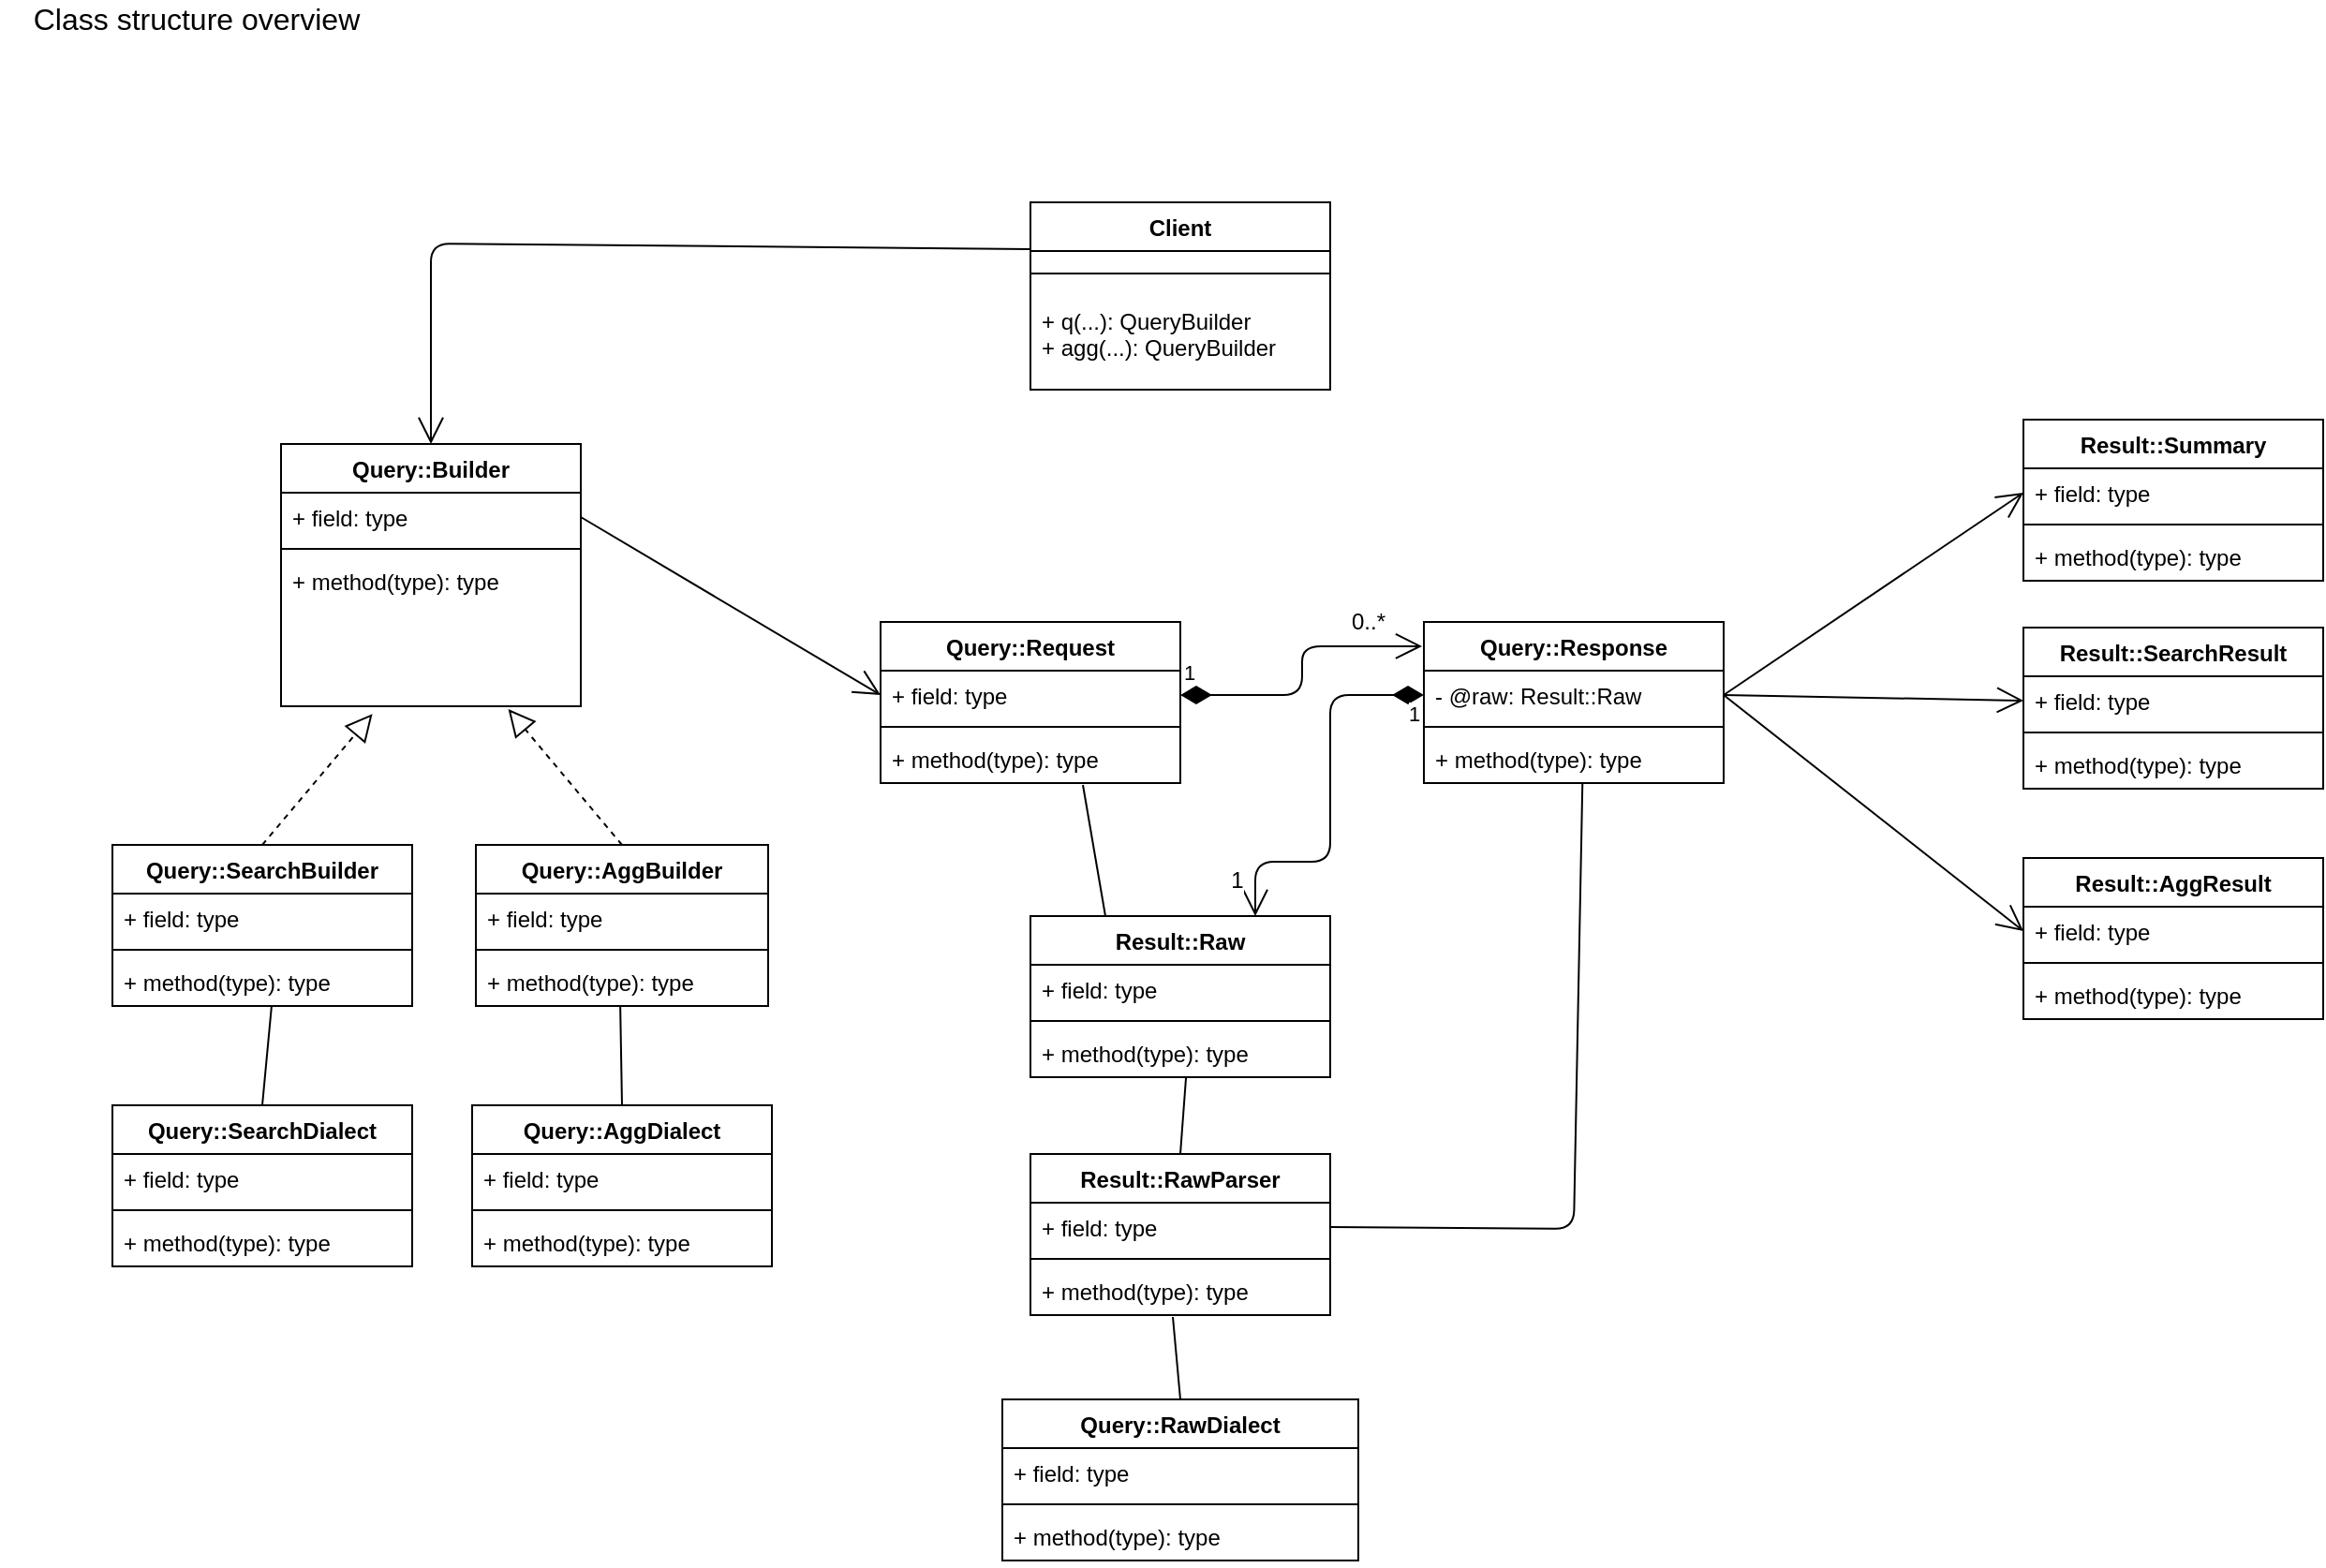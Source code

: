 <mxfile version="10.8.0" type="device"><diagram id="pMNjfHzp7TyendTe6ShR" name="Page-1"><mxGraphModel dx="1080" dy="855" grid="1" gridSize="10" guides="1" tooltips="1" connect="1" arrows="1" fold="1" page="1" pageScale="1" pageWidth="1654" pageHeight="1169" math="0" shadow="0"><root><mxCell id="0"/><mxCell id="1" parent="0"/><mxCell id="pKXp8uNiMyxYFPn0GI6S-1" value="Query::Response&#10;" style="swimlane;fontStyle=1;align=center;verticalAlign=top;childLayout=stackLayout;horizontal=1;startSize=26;horizontalStack=0;resizeParent=1;resizeParentMax=0;resizeLast=0;collapsible=1;marginBottom=0;" parent="1" vertex="1"><mxGeometry x="760" y="332" width="160" height="86" as="geometry"/></mxCell><mxCell id="pKXp8uNiMyxYFPn0GI6S-2" value="- @raw: Result::Raw" style="text;strokeColor=none;fillColor=none;align=left;verticalAlign=top;spacingLeft=4;spacingRight=4;overflow=hidden;rotatable=0;points=[[0,0.5],[1,0.5]];portConstraint=eastwest;" parent="pKXp8uNiMyxYFPn0GI6S-1" vertex="1"><mxGeometry y="26" width="160" height="26" as="geometry"/></mxCell><mxCell id="pKXp8uNiMyxYFPn0GI6S-3" value="" style="line;strokeWidth=1;fillColor=none;align=left;verticalAlign=middle;spacingTop=-1;spacingLeft=3;spacingRight=3;rotatable=0;labelPosition=right;points=[];portConstraint=eastwest;" parent="pKXp8uNiMyxYFPn0GI6S-1" vertex="1"><mxGeometry y="52" width="160" height="8" as="geometry"/></mxCell><mxCell id="pKXp8uNiMyxYFPn0GI6S-4" value="+ method(type): type" style="text;strokeColor=none;fillColor=none;align=left;verticalAlign=top;spacingLeft=4;spacingRight=4;overflow=hidden;rotatable=0;points=[[0,0.5],[1,0.5]];portConstraint=eastwest;" parent="pKXp8uNiMyxYFPn0GI6S-1" vertex="1"><mxGeometry y="60" width="160" height="26" as="geometry"/></mxCell><mxCell id="pKXp8uNiMyxYFPn0GI6S-5" value="Query::Builder&#10;" style="swimlane;fontStyle=1;align=center;verticalAlign=top;childLayout=stackLayout;horizontal=1;startSize=26;horizontalStack=0;resizeParent=1;resizeParentMax=0;resizeLast=0;collapsible=1;marginBottom=0;" parent="1" vertex="1"><mxGeometry x="150" y="237" width="160" height="140" as="geometry"/></mxCell><mxCell id="pKXp8uNiMyxYFPn0GI6S-6" value="+ field: type" style="text;strokeColor=none;fillColor=none;align=left;verticalAlign=top;spacingLeft=4;spacingRight=4;overflow=hidden;rotatable=0;points=[[0,0.5],[1,0.5]];portConstraint=eastwest;" parent="pKXp8uNiMyxYFPn0GI6S-5" vertex="1"><mxGeometry y="26" width="160" height="26" as="geometry"/></mxCell><mxCell id="pKXp8uNiMyxYFPn0GI6S-7" value="" style="line;strokeWidth=1;fillColor=none;align=left;verticalAlign=middle;spacingTop=-1;spacingLeft=3;spacingRight=3;rotatable=0;labelPosition=right;points=[];portConstraint=eastwest;" parent="pKXp8uNiMyxYFPn0GI6S-5" vertex="1"><mxGeometry y="52" width="160" height="8" as="geometry"/></mxCell><mxCell id="pKXp8uNiMyxYFPn0GI6S-8" value="+ method(type): type" style="text;strokeColor=none;fillColor=none;align=left;verticalAlign=top;spacingLeft=4;spacingRight=4;overflow=hidden;rotatable=0;points=[[0,0.5],[1,0.5]];portConstraint=eastwest;" parent="pKXp8uNiMyxYFPn0GI6S-5" vertex="1"><mxGeometry y="60" width="160" height="80" as="geometry"/></mxCell><mxCell id="pKXp8uNiMyxYFPn0GI6S-9" value="Query::SearchBuilder" style="swimlane;fontStyle=1;align=center;verticalAlign=top;childLayout=stackLayout;horizontal=1;startSize=26;horizontalStack=0;resizeParent=1;resizeParentMax=0;resizeLast=0;collapsible=1;marginBottom=0;" parent="1" vertex="1"><mxGeometry x="60" y="451" width="160" height="86" as="geometry"/></mxCell><mxCell id="pKXp8uNiMyxYFPn0GI6S-10" value="+ field: type" style="text;strokeColor=none;fillColor=none;align=left;verticalAlign=top;spacingLeft=4;spacingRight=4;overflow=hidden;rotatable=0;points=[[0,0.5],[1,0.5]];portConstraint=eastwest;" parent="pKXp8uNiMyxYFPn0GI6S-9" vertex="1"><mxGeometry y="26" width="160" height="26" as="geometry"/></mxCell><mxCell id="pKXp8uNiMyxYFPn0GI6S-11" value="" style="line;strokeWidth=1;fillColor=none;align=left;verticalAlign=middle;spacingTop=-1;spacingLeft=3;spacingRight=3;rotatable=0;labelPosition=right;points=[];portConstraint=eastwest;" parent="pKXp8uNiMyxYFPn0GI6S-9" vertex="1"><mxGeometry y="52" width="160" height="8" as="geometry"/></mxCell><mxCell id="pKXp8uNiMyxYFPn0GI6S-12" value="+ method(type): type" style="text;strokeColor=none;fillColor=none;align=left;verticalAlign=top;spacingLeft=4;spacingRight=4;overflow=hidden;rotatable=0;points=[[0,0.5],[1,0.5]];portConstraint=eastwest;" parent="pKXp8uNiMyxYFPn0GI6S-9" vertex="1"><mxGeometry y="60" width="160" height="26" as="geometry"/></mxCell><mxCell id="pKXp8uNiMyxYFPn0GI6S-13" value="Query::AggBuilder" style="swimlane;fontStyle=1;align=center;verticalAlign=top;childLayout=stackLayout;horizontal=1;startSize=26;horizontalStack=0;resizeParent=1;resizeParentMax=0;resizeLast=0;collapsible=1;marginBottom=0;" parent="1" vertex="1"><mxGeometry x="254" y="451" width="156" height="86" as="geometry"/></mxCell><mxCell id="pKXp8uNiMyxYFPn0GI6S-14" value="+ field: type" style="text;strokeColor=none;fillColor=none;align=left;verticalAlign=top;spacingLeft=4;spacingRight=4;overflow=hidden;rotatable=0;points=[[0,0.5],[1,0.5]];portConstraint=eastwest;" parent="pKXp8uNiMyxYFPn0GI6S-13" vertex="1"><mxGeometry y="26" width="156" height="26" as="geometry"/></mxCell><mxCell id="pKXp8uNiMyxYFPn0GI6S-15" value="" style="line;strokeWidth=1;fillColor=none;align=left;verticalAlign=middle;spacingTop=-1;spacingLeft=3;spacingRight=3;rotatable=0;labelPosition=right;points=[];portConstraint=eastwest;" parent="pKXp8uNiMyxYFPn0GI6S-13" vertex="1"><mxGeometry y="52" width="156" height="8" as="geometry"/></mxCell><mxCell id="pKXp8uNiMyxYFPn0GI6S-16" value="+ method(type): type" style="text;strokeColor=none;fillColor=none;align=left;verticalAlign=top;spacingLeft=4;spacingRight=4;overflow=hidden;rotatable=0;points=[[0,0.5],[1,0.5]];portConstraint=eastwest;" parent="pKXp8uNiMyxYFPn0GI6S-13" vertex="1"><mxGeometry y="60" width="156" height="26" as="geometry"/></mxCell><mxCell id="pKXp8uNiMyxYFPn0GI6S-17" value="Query::AggDialect" style="swimlane;fontStyle=1;align=center;verticalAlign=top;childLayout=stackLayout;horizontal=1;startSize=26;horizontalStack=0;resizeParent=1;resizeParentMax=0;resizeLast=0;collapsible=1;marginBottom=0;" parent="1" vertex="1"><mxGeometry x="252" y="590" width="160" height="86" as="geometry"/></mxCell><mxCell id="pKXp8uNiMyxYFPn0GI6S-18" value="+ field: type" style="text;strokeColor=none;fillColor=none;align=left;verticalAlign=top;spacingLeft=4;spacingRight=4;overflow=hidden;rotatable=0;points=[[0,0.5],[1,0.5]];portConstraint=eastwest;" parent="pKXp8uNiMyxYFPn0GI6S-17" vertex="1"><mxGeometry y="26" width="160" height="26" as="geometry"/></mxCell><mxCell id="pKXp8uNiMyxYFPn0GI6S-19" value="" style="line;strokeWidth=1;fillColor=none;align=left;verticalAlign=middle;spacingTop=-1;spacingLeft=3;spacingRight=3;rotatable=0;labelPosition=right;points=[];portConstraint=eastwest;" parent="pKXp8uNiMyxYFPn0GI6S-17" vertex="1"><mxGeometry y="52" width="160" height="8" as="geometry"/></mxCell><mxCell id="pKXp8uNiMyxYFPn0GI6S-20" value="+ method(type): type" style="text;strokeColor=none;fillColor=none;align=left;verticalAlign=top;spacingLeft=4;spacingRight=4;overflow=hidden;rotatable=0;points=[[0,0.5],[1,0.5]];portConstraint=eastwest;" parent="pKXp8uNiMyxYFPn0GI6S-17" vertex="1"><mxGeometry y="60" width="160" height="26" as="geometry"/></mxCell><mxCell id="pKXp8uNiMyxYFPn0GI6S-21" value="Query::SearchDialect" style="swimlane;fontStyle=1;align=center;verticalAlign=top;childLayout=stackLayout;horizontal=1;startSize=26;horizontalStack=0;resizeParent=1;resizeParentMax=0;resizeLast=0;collapsible=1;marginBottom=0;" parent="1" vertex="1"><mxGeometry x="60" y="590" width="160" height="86" as="geometry"/></mxCell><mxCell id="pKXp8uNiMyxYFPn0GI6S-22" value="+ field: type" style="text;strokeColor=none;fillColor=none;align=left;verticalAlign=top;spacingLeft=4;spacingRight=4;overflow=hidden;rotatable=0;points=[[0,0.5],[1,0.5]];portConstraint=eastwest;" parent="pKXp8uNiMyxYFPn0GI6S-21" vertex="1"><mxGeometry y="26" width="160" height="26" as="geometry"/></mxCell><mxCell id="pKXp8uNiMyxYFPn0GI6S-23" value="" style="line;strokeWidth=1;fillColor=none;align=left;verticalAlign=middle;spacingTop=-1;spacingLeft=3;spacingRight=3;rotatable=0;labelPosition=right;points=[];portConstraint=eastwest;" parent="pKXp8uNiMyxYFPn0GI6S-21" vertex="1"><mxGeometry y="52" width="160" height="8" as="geometry"/></mxCell><mxCell id="pKXp8uNiMyxYFPn0GI6S-24" value="+ method(type): type" style="text;strokeColor=none;fillColor=none;align=left;verticalAlign=top;spacingLeft=4;spacingRight=4;overflow=hidden;rotatable=0;points=[[0,0.5],[1,0.5]];portConstraint=eastwest;" parent="pKXp8uNiMyxYFPn0GI6S-21" vertex="1"><mxGeometry y="60" width="160" height="26" as="geometry"/></mxCell><mxCell id="pKXp8uNiMyxYFPn0GI6S-25" value="" style="endArrow=block;dashed=1;endFill=0;endSize=12;html=1;exitX=0.5;exitY=0;exitDx=0;exitDy=0;entryX=0.758;entryY=1.019;entryDx=0;entryDy=0;entryPerimeter=0;" parent="1" source="pKXp8uNiMyxYFPn0GI6S-13" target="pKXp8uNiMyxYFPn0GI6S-8" edge="1"><mxGeometry width="160" relative="1" as="geometry"><mxPoint x="450" y="601" as="sourcePoint"/><mxPoint x="610" y="601" as="targetPoint"/></mxGeometry></mxCell><mxCell id="pKXp8uNiMyxYFPn0GI6S-26" value="" style="endArrow=block;dashed=1;endFill=0;endSize=12;html=1;exitX=0.5;exitY=0;exitDx=0;exitDy=0;entryX=0.305;entryY=1.051;entryDx=0;entryDy=0;entryPerimeter=0;" parent="1" source="pKXp8uNiMyxYFPn0GI6S-9" target="pKXp8uNiMyxYFPn0GI6S-8" edge="1"><mxGeometry width="160" relative="1" as="geometry"><mxPoint x="10" y="551" as="sourcePoint"/><mxPoint x="170" y="551" as="targetPoint"/></mxGeometry></mxCell><mxCell id="pKXp8uNiMyxYFPn0GI6S-32" value="Client&#10;" style="swimlane;fontStyle=1;align=center;verticalAlign=top;childLayout=stackLayout;horizontal=1;startSize=26;horizontalStack=0;resizeParent=1;resizeParentMax=0;resizeLast=0;collapsible=1;marginBottom=0;" parent="1" vertex="1"><mxGeometry x="550" y="108" width="160" height="100" as="geometry"/></mxCell><mxCell id="pKXp8uNiMyxYFPn0GI6S-34" value="" style="line;strokeWidth=1;fillColor=none;align=left;verticalAlign=middle;spacingTop=-1;spacingLeft=3;spacingRight=3;rotatable=0;labelPosition=right;points=[];portConstraint=eastwest;" parent="pKXp8uNiMyxYFPn0GI6S-32" vertex="1"><mxGeometry y="26" width="160" height="24" as="geometry"/></mxCell><mxCell id="pKXp8uNiMyxYFPn0GI6S-35" value="+ q(...): QueryBuilder&#10;+ agg(...): QueryBuilder&#10;" style="text;strokeColor=none;fillColor=none;align=left;verticalAlign=top;spacingLeft=4;spacingRight=4;overflow=hidden;rotatable=0;points=[[0,0.5],[1,0.5]];portConstraint=eastwest;" parent="pKXp8uNiMyxYFPn0GI6S-32" vertex="1"><mxGeometry y="50" width="160" height="50" as="geometry"/></mxCell><mxCell id="pKXp8uNiMyxYFPn0GI6S-36" value="Result::Summary&#10;&#10;" style="swimlane;fontStyle=1;align=center;verticalAlign=top;childLayout=stackLayout;horizontal=1;startSize=26;horizontalStack=0;resizeParent=1;resizeParentMax=0;resizeLast=0;collapsible=1;marginBottom=0;" parent="1" vertex="1"><mxGeometry x="1080" y="224" width="160" height="86" as="geometry"/></mxCell><mxCell id="pKXp8uNiMyxYFPn0GI6S-37" value="+ field: type" style="text;strokeColor=none;fillColor=none;align=left;verticalAlign=top;spacingLeft=4;spacingRight=4;overflow=hidden;rotatable=0;points=[[0,0.5],[1,0.5]];portConstraint=eastwest;" parent="pKXp8uNiMyxYFPn0GI6S-36" vertex="1"><mxGeometry y="26" width="160" height="26" as="geometry"/></mxCell><mxCell id="pKXp8uNiMyxYFPn0GI6S-38" value="" style="line;strokeWidth=1;fillColor=none;align=left;verticalAlign=middle;spacingTop=-1;spacingLeft=3;spacingRight=3;rotatable=0;labelPosition=right;points=[];portConstraint=eastwest;" parent="pKXp8uNiMyxYFPn0GI6S-36" vertex="1"><mxGeometry y="52" width="160" height="8" as="geometry"/></mxCell><mxCell id="pKXp8uNiMyxYFPn0GI6S-39" value="+ method(type): type" style="text;strokeColor=none;fillColor=none;align=left;verticalAlign=top;spacingLeft=4;spacingRight=4;overflow=hidden;rotatable=0;points=[[0,0.5],[1,0.5]];portConstraint=eastwest;" parent="pKXp8uNiMyxYFPn0GI6S-36" vertex="1"><mxGeometry y="60" width="160" height="26" as="geometry"/></mxCell><mxCell id="pKXp8uNiMyxYFPn0GI6S-40" value="Result::SearchResult&#10;" style="swimlane;fontStyle=1;align=center;verticalAlign=top;childLayout=stackLayout;horizontal=1;startSize=26;horizontalStack=0;resizeParent=1;resizeParentMax=0;resizeLast=0;collapsible=1;marginBottom=0;" parent="1" vertex="1"><mxGeometry x="1080" y="335" width="160" height="86" as="geometry"/></mxCell><mxCell id="pKXp8uNiMyxYFPn0GI6S-41" value="+ field: type" style="text;strokeColor=none;fillColor=none;align=left;verticalAlign=top;spacingLeft=4;spacingRight=4;overflow=hidden;rotatable=0;points=[[0,0.5],[1,0.5]];portConstraint=eastwest;" parent="pKXp8uNiMyxYFPn0GI6S-40" vertex="1"><mxGeometry y="26" width="160" height="26" as="geometry"/></mxCell><mxCell id="pKXp8uNiMyxYFPn0GI6S-42" value="" style="line;strokeWidth=1;fillColor=none;align=left;verticalAlign=middle;spacingTop=-1;spacingLeft=3;spacingRight=3;rotatable=0;labelPosition=right;points=[];portConstraint=eastwest;" parent="pKXp8uNiMyxYFPn0GI6S-40" vertex="1"><mxGeometry y="52" width="160" height="8" as="geometry"/></mxCell><mxCell id="pKXp8uNiMyxYFPn0GI6S-43" value="+ method(type): type" style="text;strokeColor=none;fillColor=none;align=left;verticalAlign=top;spacingLeft=4;spacingRight=4;overflow=hidden;rotatable=0;points=[[0,0.5],[1,0.5]];portConstraint=eastwest;" parent="pKXp8uNiMyxYFPn0GI6S-40" vertex="1"><mxGeometry y="60" width="160" height="26" as="geometry"/></mxCell><mxCell id="pKXp8uNiMyxYFPn0GI6S-44" value="Result::AggResult" style="swimlane;fontStyle=1;align=center;verticalAlign=top;childLayout=stackLayout;horizontal=1;startSize=26;horizontalStack=0;resizeParent=1;resizeParentMax=0;resizeLast=0;collapsible=1;marginBottom=0;" parent="1" vertex="1"><mxGeometry x="1080" y="458" width="160" height="86" as="geometry"/></mxCell><mxCell id="pKXp8uNiMyxYFPn0GI6S-45" value="+ field: type" style="text;strokeColor=none;fillColor=none;align=left;verticalAlign=top;spacingLeft=4;spacingRight=4;overflow=hidden;rotatable=0;points=[[0,0.5],[1,0.5]];portConstraint=eastwest;" parent="pKXp8uNiMyxYFPn0GI6S-44" vertex="1"><mxGeometry y="26" width="160" height="26" as="geometry"/></mxCell><mxCell id="pKXp8uNiMyxYFPn0GI6S-46" value="" style="line;strokeWidth=1;fillColor=none;align=left;verticalAlign=middle;spacingTop=-1;spacingLeft=3;spacingRight=3;rotatable=0;labelPosition=right;points=[];portConstraint=eastwest;" parent="pKXp8uNiMyxYFPn0GI6S-44" vertex="1"><mxGeometry y="52" width="160" height="8" as="geometry"/></mxCell><mxCell id="pKXp8uNiMyxYFPn0GI6S-47" value="+ method(type): type" style="text;strokeColor=none;fillColor=none;align=left;verticalAlign=top;spacingLeft=4;spacingRight=4;overflow=hidden;rotatable=0;points=[[0,0.5],[1,0.5]];portConstraint=eastwest;" parent="pKXp8uNiMyxYFPn0GI6S-44" vertex="1"><mxGeometry y="60" width="160" height="26" as="geometry"/></mxCell><mxCell id="pKXp8uNiMyxYFPn0GI6S-48" value="Result::Raw&#10;" style="swimlane;fontStyle=1;align=center;verticalAlign=top;childLayout=stackLayout;horizontal=1;startSize=26;horizontalStack=0;resizeParent=1;resizeParentMax=0;resizeLast=0;collapsible=1;marginBottom=0;" parent="1" vertex="1"><mxGeometry x="550" y="489" width="160" height="86" as="geometry"/></mxCell><mxCell id="pKXp8uNiMyxYFPn0GI6S-49" value="+ field: type" style="text;strokeColor=none;fillColor=none;align=left;verticalAlign=top;spacingLeft=4;spacingRight=4;overflow=hidden;rotatable=0;points=[[0,0.5],[1,0.5]];portConstraint=eastwest;" parent="pKXp8uNiMyxYFPn0GI6S-48" vertex="1"><mxGeometry y="26" width="160" height="26" as="geometry"/></mxCell><mxCell id="pKXp8uNiMyxYFPn0GI6S-50" value="" style="line;strokeWidth=1;fillColor=none;align=left;verticalAlign=middle;spacingTop=-1;spacingLeft=3;spacingRight=3;rotatable=0;labelPosition=right;points=[];portConstraint=eastwest;" parent="pKXp8uNiMyxYFPn0GI6S-48" vertex="1"><mxGeometry y="52" width="160" height="8" as="geometry"/></mxCell><mxCell id="pKXp8uNiMyxYFPn0GI6S-51" value="+ method(type): type" style="text;strokeColor=none;fillColor=none;align=left;verticalAlign=top;spacingLeft=4;spacingRight=4;overflow=hidden;rotatable=0;points=[[0,0.5],[1,0.5]];portConstraint=eastwest;" parent="pKXp8uNiMyxYFPn0GI6S-48" vertex="1"><mxGeometry y="60" width="160" height="26" as="geometry"/></mxCell><mxCell id="pKXp8uNiMyxYFPn0GI6S-52" value="Result::RawParser" style="swimlane;fontStyle=1;align=center;verticalAlign=top;childLayout=stackLayout;horizontal=1;startSize=26;horizontalStack=0;resizeParent=1;resizeParentMax=0;resizeLast=0;collapsible=1;marginBottom=0;" parent="1" vertex="1"><mxGeometry x="550" y="616" width="160" height="86" as="geometry"/></mxCell><mxCell id="pKXp8uNiMyxYFPn0GI6S-53" value="+ field: type" style="text;strokeColor=none;fillColor=none;align=left;verticalAlign=top;spacingLeft=4;spacingRight=4;overflow=hidden;rotatable=0;points=[[0,0.5],[1,0.5]];portConstraint=eastwest;" parent="pKXp8uNiMyxYFPn0GI6S-52" vertex="1"><mxGeometry y="26" width="160" height="26" as="geometry"/></mxCell><mxCell id="pKXp8uNiMyxYFPn0GI6S-54" value="" style="line;strokeWidth=1;fillColor=none;align=left;verticalAlign=middle;spacingTop=-1;spacingLeft=3;spacingRight=3;rotatable=0;labelPosition=right;points=[];portConstraint=eastwest;" parent="pKXp8uNiMyxYFPn0GI6S-52" vertex="1"><mxGeometry y="52" width="160" height="8" as="geometry"/></mxCell><mxCell id="pKXp8uNiMyxYFPn0GI6S-55" value="+ method(type): type" style="text;strokeColor=none;fillColor=none;align=left;verticalAlign=top;spacingLeft=4;spacingRight=4;overflow=hidden;rotatable=0;points=[[0,0.5],[1,0.5]];portConstraint=eastwest;" parent="pKXp8uNiMyxYFPn0GI6S-52" vertex="1"><mxGeometry y="60" width="160" height="26" as="geometry"/></mxCell><mxCell id="pKXp8uNiMyxYFPn0GI6S-56" value="Query::RawDialect" style="swimlane;fontStyle=1;align=center;verticalAlign=top;childLayout=stackLayout;horizontal=1;startSize=26;horizontalStack=0;resizeParent=1;resizeParentMax=0;resizeLast=0;collapsible=1;marginBottom=0;" parent="1" vertex="1"><mxGeometry x="535" y="747" width="190" height="86" as="geometry"/></mxCell><mxCell id="pKXp8uNiMyxYFPn0GI6S-57" value="+ field: type" style="text;strokeColor=none;fillColor=none;align=left;verticalAlign=top;spacingLeft=4;spacingRight=4;overflow=hidden;rotatable=0;points=[[0,0.5],[1,0.5]];portConstraint=eastwest;" parent="pKXp8uNiMyxYFPn0GI6S-56" vertex="1"><mxGeometry y="26" width="190" height="26" as="geometry"/></mxCell><mxCell id="pKXp8uNiMyxYFPn0GI6S-58" value="" style="line;strokeWidth=1;fillColor=none;align=left;verticalAlign=middle;spacingTop=-1;spacingLeft=3;spacingRight=3;rotatable=0;labelPosition=right;points=[];portConstraint=eastwest;" parent="pKXp8uNiMyxYFPn0GI6S-56" vertex="1"><mxGeometry y="52" width="190" height="8" as="geometry"/></mxCell><mxCell id="pKXp8uNiMyxYFPn0GI6S-59" value="+ method(type): type" style="text;strokeColor=none;fillColor=none;align=left;verticalAlign=top;spacingLeft=4;spacingRight=4;overflow=hidden;rotatable=0;points=[[0,0.5],[1,0.5]];portConstraint=eastwest;" parent="pKXp8uNiMyxYFPn0GI6S-56" vertex="1"><mxGeometry y="60" width="190" height="26" as="geometry"/></mxCell><mxCell id="pKXp8uNiMyxYFPn0GI6S-60" value="Query::Request" style="swimlane;fontStyle=1;align=center;verticalAlign=top;childLayout=stackLayout;horizontal=1;startSize=26;horizontalStack=0;resizeParent=1;resizeParentMax=0;resizeLast=0;collapsible=1;marginBottom=0;" parent="1" vertex="1"><mxGeometry x="470" y="332" width="160" height="86" as="geometry"/></mxCell><mxCell id="pKXp8uNiMyxYFPn0GI6S-61" value="+ field: type" style="text;strokeColor=none;fillColor=none;align=left;verticalAlign=top;spacingLeft=4;spacingRight=4;overflow=hidden;rotatable=0;points=[[0,0.5],[1,0.5]];portConstraint=eastwest;" parent="pKXp8uNiMyxYFPn0GI6S-60" vertex="1"><mxGeometry y="26" width="160" height="26" as="geometry"/></mxCell><mxCell id="pKXp8uNiMyxYFPn0GI6S-62" value="" style="line;strokeWidth=1;fillColor=none;align=left;verticalAlign=middle;spacingTop=-1;spacingLeft=3;spacingRight=3;rotatable=0;labelPosition=right;points=[];portConstraint=eastwest;" parent="pKXp8uNiMyxYFPn0GI6S-60" vertex="1"><mxGeometry y="52" width="160" height="8" as="geometry"/></mxCell><mxCell id="pKXp8uNiMyxYFPn0GI6S-63" value="+ method(type): type" style="text;strokeColor=none;fillColor=none;align=left;verticalAlign=top;spacingLeft=4;spacingRight=4;overflow=hidden;rotatable=0;points=[[0,0.5],[1,0.5]];portConstraint=eastwest;" parent="pKXp8uNiMyxYFPn0GI6S-60" vertex="1"><mxGeometry y="60" width="160" height="26" as="geometry"/></mxCell><mxCell id="pKXp8uNiMyxYFPn0GI6S-64" value="Class structure overview" style="text;html=1;strokeColor=none;fillColor=none;align=center;verticalAlign=middle;whiteSpace=wrap;rounded=0;fontSize=16;" parent="1" vertex="1"><mxGeometry width="210" height="20" as="geometry"/></mxCell><mxCell id="pKXp8uNiMyxYFPn0GI6S-71" value="" style="endArrow=open;endFill=1;endSize=12;html=1;fontSize=16;exitX=0;exitY=0.25;exitDx=0;exitDy=0;entryX=0.5;entryY=0;entryDx=0;entryDy=0;" parent="1" source="pKXp8uNiMyxYFPn0GI6S-32" target="pKXp8uNiMyxYFPn0GI6S-5" edge="1"><mxGeometry width="160" relative="1" as="geometry"><mxPoint x="360" y="250" as="sourcePoint"/><mxPoint x="290" y="200" as="targetPoint"/><Array as="points"><mxPoint x="230" y="130"/></Array></mxGeometry></mxCell><mxCell id="pKXp8uNiMyxYFPn0GI6S-74" value="" style="endArrow=open;endFill=1;endSize=12;html=1;fontSize=16;exitX=1;exitY=0.5;exitDx=0;exitDy=0;entryX=0;entryY=0.5;entryDx=0;entryDy=0;" parent="1" source="pKXp8uNiMyxYFPn0GI6S-6" target="pKXp8uNiMyxYFPn0GI6S-61" edge="1"><mxGeometry width="160" relative="1" as="geometry"><mxPoint x="430" y="430" as="sourcePoint"/><mxPoint x="590" y="430" as="targetPoint"/></mxGeometry></mxCell><mxCell id="pKXp8uNiMyxYFPn0GI6S-77" value="" style="endArrow=none;html=1;fontSize=16;entryX=0.519;entryY=1;entryDx=0;entryDy=0;entryPerimeter=0;exitX=0.5;exitY=0;exitDx=0;exitDy=0;" parent="1" source="pKXp8uNiMyxYFPn0GI6S-52" target="pKXp8uNiMyxYFPn0GI6S-51" edge="1"><mxGeometry width="50" height="50" relative="1" as="geometry"><mxPoint x="460" y="610" as="sourcePoint"/><mxPoint x="510" y="560" as="targetPoint"/></mxGeometry></mxCell><mxCell id="pKXp8uNiMyxYFPn0GI6S-78" value="" style="endArrow=none;html=1;fontSize=16;entryX=0.675;entryY=1.038;entryDx=0;entryDy=0;entryPerimeter=0;exitX=0.25;exitY=0;exitDx=0;exitDy=0;" parent="1" source="pKXp8uNiMyxYFPn0GI6S-48" target="pKXp8uNiMyxYFPn0GI6S-63" edge="1"><mxGeometry width="50" height="50" relative="1" as="geometry"><mxPoint x="1050" y="460" as="sourcePoint"/><mxPoint x="1100" y="410" as="targetPoint"/></mxGeometry></mxCell><mxCell id="pKXp8uNiMyxYFPn0GI6S-79" value="" style="endArrow=none;html=1;fontSize=16;entryX=0.475;entryY=1.038;entryDx=0;entryDy=0;entryPerimeter=0;exitX=0.5;exitY=0;exitDx=0;exitDy=0;" parent="1" source="pKXp8uNiMyxYFPn0GI6S-56" target="pKXp8uNiMyxYFPn0GI6S-55" edge="1"><mxGeometry width="50" height="50" relative="1" as="geometry"><mxPoint x="810" y="650" as="sourcePoint"/><mxPoint x="860" y="600" as="targetPoint"/></mxGeometry></mxCell><mxCell id="pKXp8uNiMyxYFPn0GI6S-80" value="" style="endArrow=open;endFill=1;endSize=12;html=1;fontSize=16;exitX=1;exitY=0.5;exitDx=0;exitDy=0;entryX=0;entryY=0.5;entryDx=0;entryDy=0;" parent="1" source="pKXp8uNiMyxYFPn0GI6S-2" target="pKXp8uNiMyxYFPn0GI6S-37" edge="1"><mxGeometry width="160" relative="1" as="geometry"><mxPoint x="900" y="500" as="sourcePoint"/><mxPoint x="1060" y="500" as="targetPoint"/></mxGeometry></mxCell><mxCell id="pKXp8uNiMyxYFPn0GI6S-81" value="" style="endArrow=open;endFill=1;endSize=12;html=1;fontSize=16;exitX=1;exitY=0.5;exitDx=0;exitDy=0;entryX=0;entryY=0.5;entryDx=0;entryDy=0;" parent="1" source="pKXp8uNiMyxYFPn0GI6S-2" target="pKXp8uNiMyxYFPn0GI6S-41" edge="1"><mxGeometry width="160" relative="1" as="geometry"><mxPoint x="850" y="540" as="sourcePoint"/><mxPoint x="1010" y="540" as="targetPoint"/></mxGeometry></mxCell><mxCell id="pKXp8uNiMyxYFPn0GI6S-82" value="" style="endArrow=open;endFill=1;endSize=12;html=1;fontSize=16;exitX=1;exitY=0.5;exitDx=0;exitDy=0;entryX=0;entryY=0.5;entryDx=0;entryDy=0;" parent="1" source="pKXp8uNiMyxYFPn0GI6S-2" target="pKXp8uNiMyxYFPn0GI6S-45" edge="1"><mxGeometry width="160" relative="1" as="geometry"><mxPoint x="940" y="510" as="sourcePoint"/><mxPoint x="1100" y="510" as="targetPoint"/></mxGeometry></mxCell><mxCell id="pKXp8uNiMyxYFPn0GI6S-83" value="" style="endArrow=none;html=1;fontSize=16;entryX=0.531;entryY=1;entryDx=0;entryDy=0;entryPerimeter=0;exitX=0.5;exitY=0;exitDx=0;exitDy=0;" parent="1" source="pKXp8uNiMyxYFPn0GI6S-21" target="pKXp8uNiMyxYFPn0GI6S-12" edge="1"><mxGeometry width="50" height="50" relative="1" as="geometry"><mxPoint x="-20" y="640" as="sourcePoint"/><mxPoint x="30" y="590" as="targetPoint"/></mxGeometry></mxCell><mxCell id="pKXp8uNiMyxYFPn0GI6S-84" value="" style="endArrow=none;html=1;fontSize=16;entryX=0.494;entryY=1;entryDx=0;entryDy=0;entryPerimeter=0;exitX=0.5;exitY=0;exitDx=0;exitDy=0;" parent="1" source="pKXp8uNiMyxYFPn0GI6S-17" target="pKXp8uNiMyxYFPn0GI6S-16" edge="1"><mxGeometry width="50" height="50" relative="1" as="geometry"><mxPoint x="270" y="860" as="sourcePoint"/><mxPoint x="320" y="810" as="targetPoint"/></mxGeometry></mxCell><mxCell id="M3hS9ZPp5NCFzCNB26Qy-3" value="1" style="endArrow=open;html=1;endSize=12;startArrow=diamondThin;startSize=14;startFill=1;edgeStyle=orthogonalEdgeStyle;align=left;verticalAlign=bottom;exitX=1;exitY=0.5;exitDx=0;exitDy=0;entryX=-0.006;entryY=0.151;entryDx=0;entryDy=0;entryPerimeter=0;" edge="1" parent="1" source="pKXp8uNiMyxYFPn0GI6S-61" target="pKXp8uNiMyxYFPn0GI6S-1"><mxGeometry x="-1" y="3" relative="1" as="geometry"><mxPoint x="750" y="260" as="sourcePoint"/><mxPoint x="910" y="260" as="targetPoint"/></mxGeometry></mxCell><mxCell id="M3hS9ZPp5NCFzCNB26Qy-4" value="0..*" style="text;html=1;resizable=0;points=[];align=center;verticalAlign=middle;labelBackgroundColor=#ffffff;" vertex="1" connectable="0" parent="M3hS9ZPp5NCFzCNB26Qy-3"><mxGeometry x="0.806" y="-1" relative="1" as="geometry"><mxPoint x="-14" y="-14" as="offset"/></mxGeometry></mxCell><mxCell id="M3hS9ZPp5NCFzCNB26Qy-5" value="1" style="endArrow=open;html=1;endSize=12;startArrow=diamondThin;startSize=14;startFill=1;edgeStyle=orthogonalEdgeStyle;align=left;verticalAlign=bottom;exitX=0;exitY=0.5;exitDx=0;exitDy=0;entryX=0.75;entryY=0;entryDx=0;entryDy=0;" edge="1" parent="1" source="pKXp8uNiMyxYFPn0GI6S-2" target="pKXp8uNiMyxYFPn0GI6S-48"><mxGeometry x="-0.337" y="40" relative="1" as="geometry"><mxPoint x="780" y="480" as="sourcePoint"/><mxPoint x="940" y="480" as="targetPoint"/><Array as="points"><mxPoint x="710" y="371"/><mxPoint x="710" y="460"/><mxPoint x="670" y="460"/></Array><mxPoint as="offset"/></mxGeometry></mxCell><mxCell id="M3hS9ZPp5NCFzCNB26Qy-6" value="1" style="text;html=1;resizable=0;points=[];align=center;verticalAlign=middle;labelBackgroundColor=#ffffff;" vertex="1" connectable="0" parent="M3hS9ZPp5NCFzCNB26Qy-5"><mxGeometry x="0.808" relative="1" as="geometry"><mxPoint x="-10" y="1" as="offset"/></mxGeometry></mxCell><mxCell id="M3hS9ZPp5NCFzCNB26Qy-7" value="" style="endArrow=none;html=1;entryX=0.529;entryY=0.998;entryDx=0;entryDy=0;entryPerimeter=0;exitX=1;exitY=0.5;exitDx=0;exitDy=0;" edge="1" parent="1" source="pKXp8uNiMyxYFPn0GI6S-53" target="pKXp8uNiMyxYFPn0GI6S-4"><mxGeometry width="50" height="50" relative="1" as="geometry"><mxPoint x="850" y="650" as="sourcePoint"/><mxPoint x="900" y="600" as="targetPoint"/><Array as="points"><mxPoint x="840" y="656"/></Array></mxGeometry></mxCell></root></mxGraphModel></diagram></mxfile>